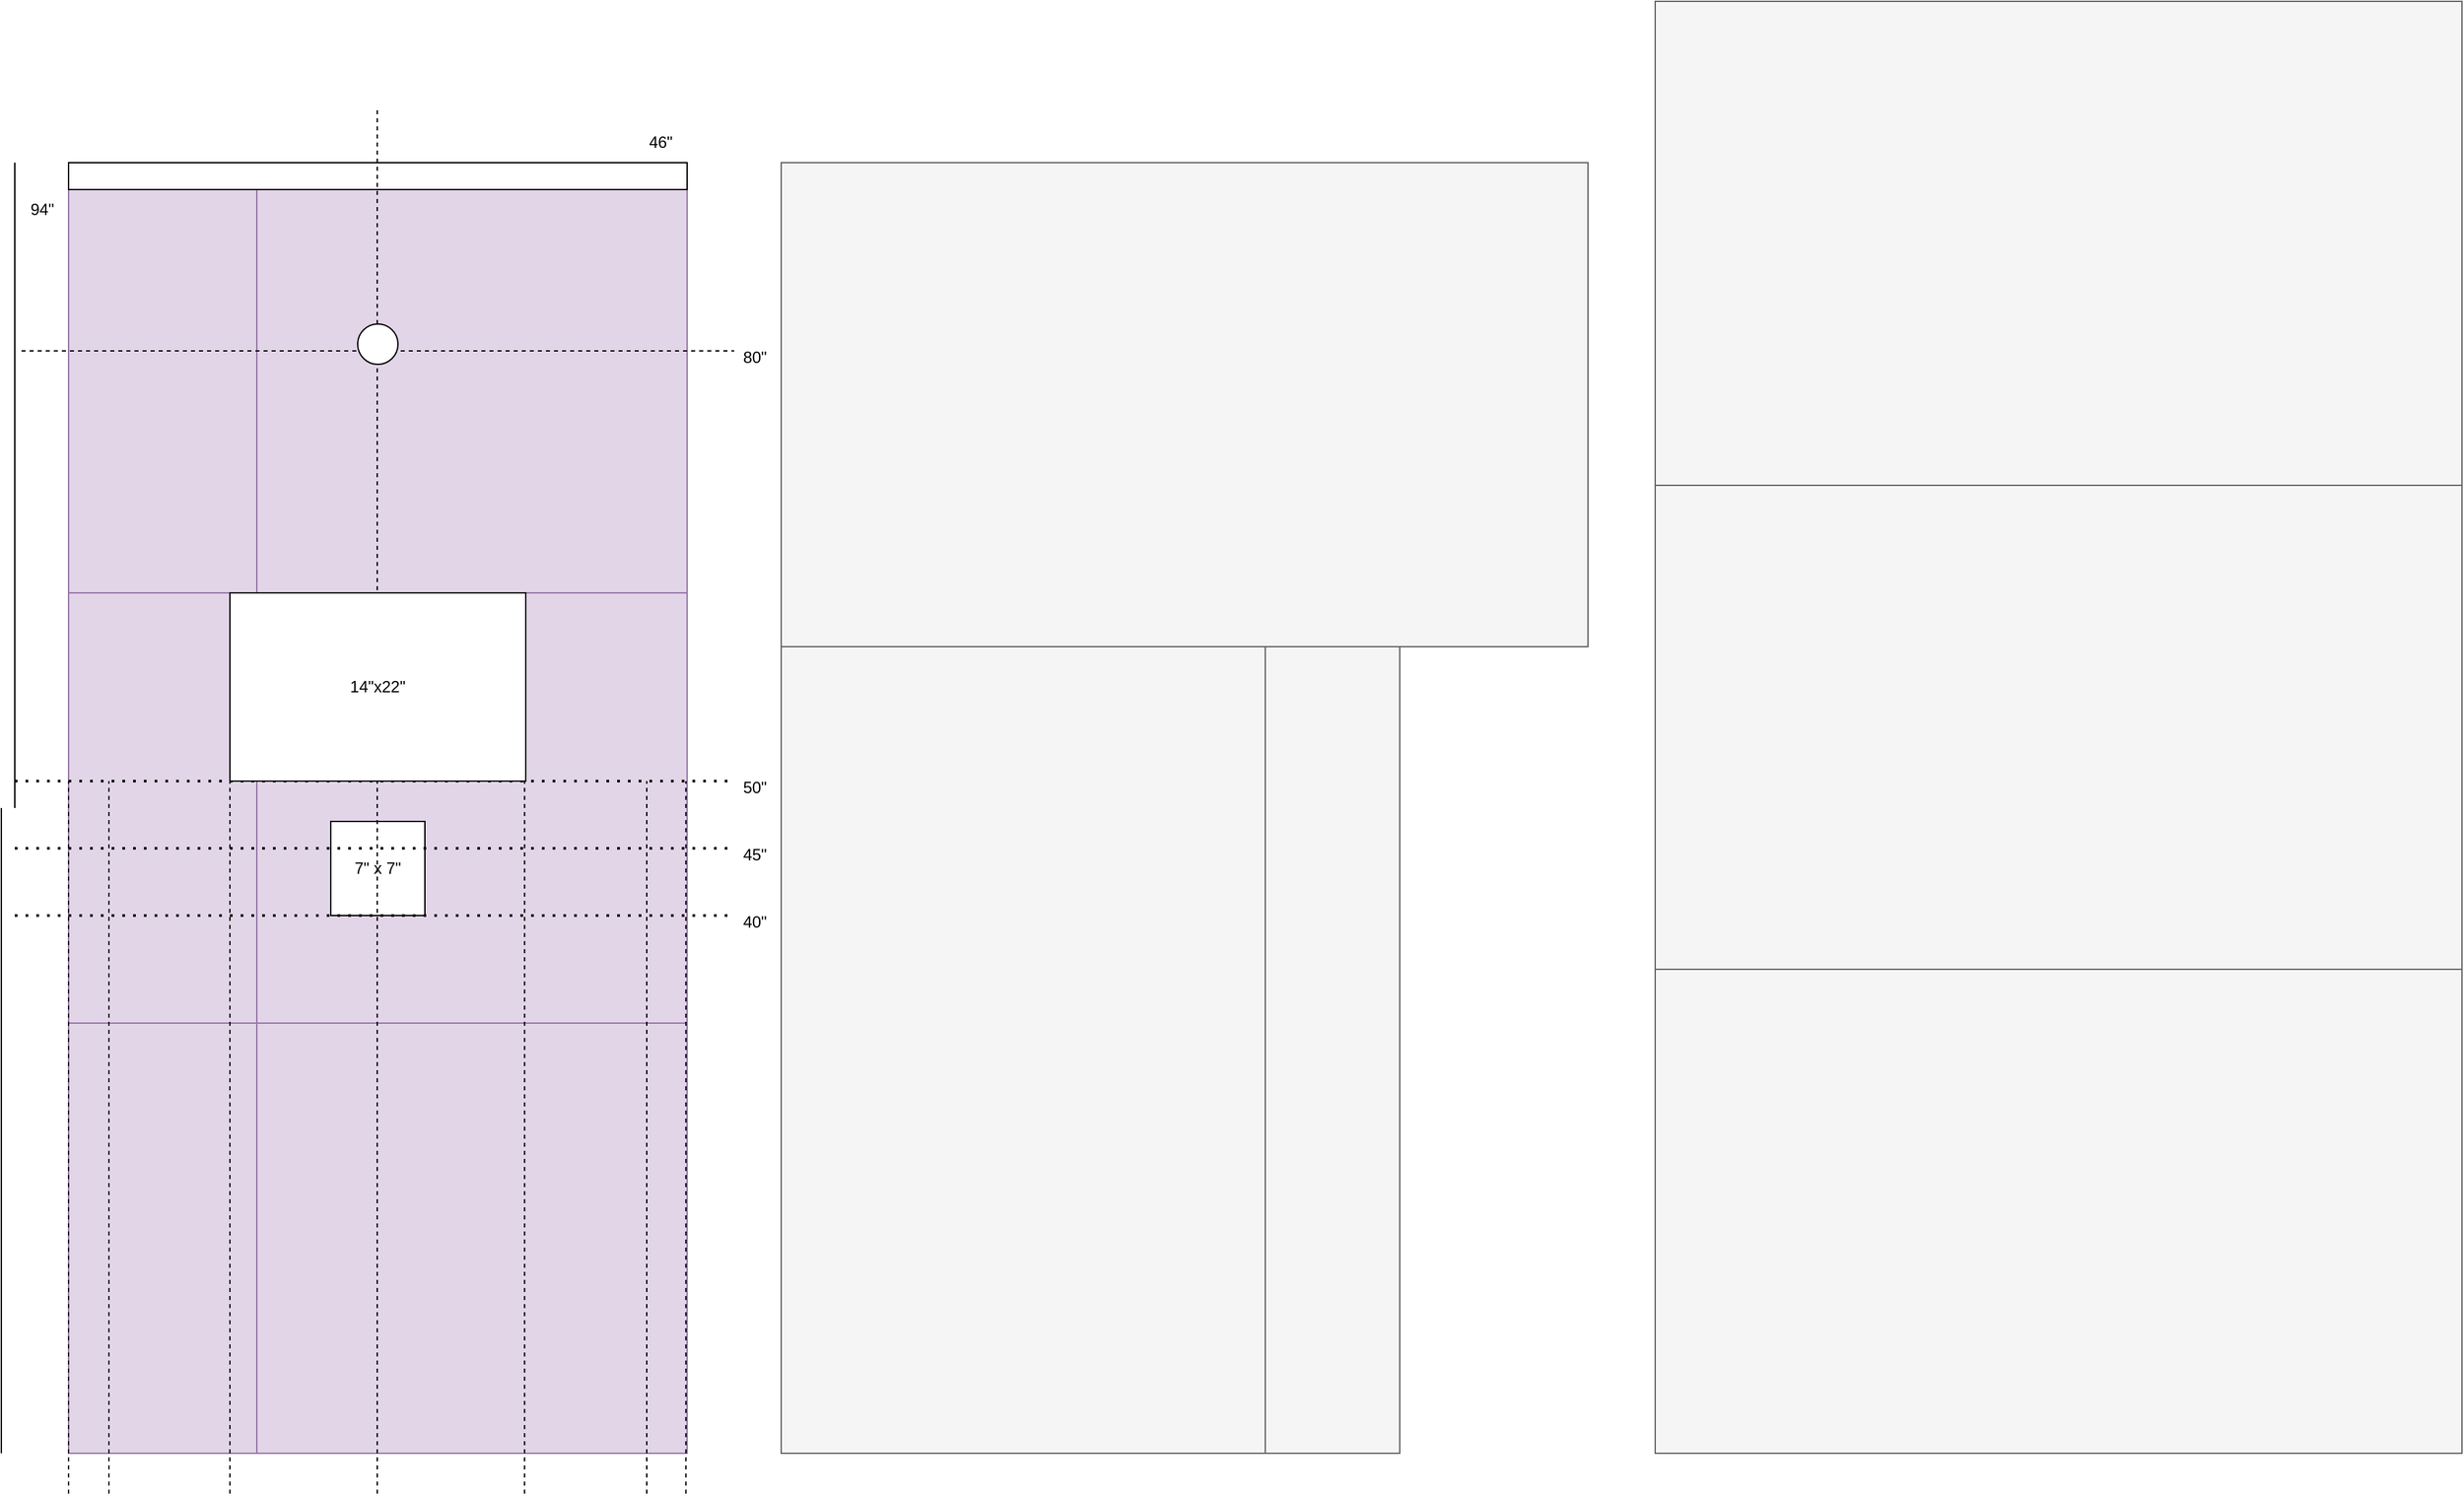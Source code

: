 <mxfile version="24.5.4" type="github">
  <diagram name="Page-1" id="4bd5d27a-524c-7e24-5d5f-89a86ee4fca1">
    <mxGraphModel dx="956" dy="2243" grid="1" gridSize="10" guides="1" tooltips="1" connect="1" arrows="1" fold="1" page="1" pageScale="1" pageWidth="1100" pageHeight="850" background="none" math="0" shadow="0">
      <root>
        <mxCell id="0" />
        <mxCell id="1" parent="0" />
        <mxCell id="HMGfaJB-TrV0AJibgJyJ-1" value="" style="endArrow=none;html=1;rounded=0;entryX=1;entryY=0;entryDx=0;entryDy=0;" edge="1" parent="1" target="HMGfaJB-TrV0AJibgJyJ-12">
          <mxGeometry width="50" height="50" relative="1" as="geometry">
            <mxPoint x="70" y="30" as="sourcePoint" />
            <mxPoint x="560" y="30" as="targetPoint" />
          </mxGeometry>
        </mxCell>
        <mxCell id="HMGfaJB-TrV0AJibgJyJ-3" value="" style="endArrow=none;html=1;rounded=0;exitX=1;exitY=1;exitDx=0;exitDy=0;" edge="1" parent="1" source="HMGfaJB-TrV0AJibgJyJ-10">
          <mxGeometry width="50" height="50" relative="1" as="geometry">
            <mxPoint x="530" y="1000" as="sourcePoint" />
            <mxPoint x="530" y="30" as="targetPoint" />
          </mxGeometry>
        </mxCell>
        <mxCell id="HMGfaJB-TrV0AJibgJyJ-7" value="" style="endArrow=none;html=1;rounded=0;exitX=0;exitY=1;exitDx=0;exitDy=0;" edge="1" parent="1" source="HMGfaJB-TrV0AJibgJyJ-14">
          <mxGeometry width="50" height="50" relative="1" as="geometry">
            <mxPoint x="70" y="1010" as="sourcePoint" />
            <mxPoint x="70" y="30" as="targetPoint" />
          </mxGeometry>
        </mxCell>
        <mxCell id="HMGfaJB-TrV0AJibgJyJ-10" value="" style="whiteSpace=wrap;html=1;aspect=fixed;fillColor=#e1d5e7;strokeColor=#9673a6;" vertex="1" parent="1">
          <mxGeometry x="210" y="670" width="320" height="320" as="geometry" />
        </mxCell>
        <mxCell id="HMGfaJB-TrV0AJibgJyJ-11" value="" style="whiteSpace=wrap;html=1;aspect=fixed;fillColor=#e1d5e7;strokeColor=#9673a6;" vertex="1" parent="1">
          <mxGeometry x="210" y="350" width="320" height="320" as="geometry" />
        </mxCell>
        <mxCell id="HMGfaJB-TrV0AJibgJyJ-12" value="" style="whiteSpace=wrap;html=1;aspect=fixed;fillColor=#e1d5e7;strokeColor=#9673a6;" vertex="1" parent="1">
          <mxGeometry x="210" y="30" width="320" height="320" as="geometry" />
        </mxCell>
        <mxCell id="HMGfaJB-TrV0AJibgJyJ-14" value="" style="rounded=0;whiteSpace=wrap;html=1;fillColor=#e1d5e7;strokeColor=#9673a6;" vertex="1" parent="1">
          <mxGeometry x="70" y="670" width="140" height="320" as="geometry" />
        </mxCell>
        <mxCell id="HMGfaJB-TrV0AJibgJyJ-17" value="" style="rounded=0;whiteSpace=wrap;html=1;fillColor=#e1d5e7;strokeColor=#9673a6;" vertex="1" parent="1">
          <mxGeometry x="70" y="350" width="140" height="320" as="geometry" />
        </mxCell>
        <mxCell id="HMGfaJB-TrV0AJibgJyJ-18" value="" style="rounded=0;whiteSpace=wrap;html=1;fillColor=#e1d5e7;strokeColor=#9673a6;" vertex="1" parent="1">
          <mxGeometry x="70" y="30" width="140" height="320" as="geometry" />
        </mxCell>
        <mxCell id="HMGfaJB-TrV0AJibgJyJ-19" value="" style="endArrow=none;html=1;rounded=0;entryX=-0.016;entryY=0.31;entryDx=0;entryDy=0;entryPerimeter=0;" edge="1" parent="1">
          <mxGeometry width="50" height="50" relative="1" as="geometry">
            <mxPoint x="30" y="510" as="sourcePoint" />
            <mxPoint x="30.0" y="30.0" as="targetPoint" />
          </mxGeometry>
        </mxCell>
        <mxCell id="HMGfaJB-TrV0AJibgJyJ-20" value="" style="endArrow=none;html=1;rounded=0;entryX=-0.016;entryY=0.31;entryDx=0;entryDy=0;entryPerimeter=0;" edge="1" parent="1">
          <mxGeometry width="50" height="50" relative="1" as="geometry">
            <mxPoint x="20" y="990" as="sourcePoint" />
            <mxPoint x="20.0" y="510.0" as="targetPoint" />
          </mxGeometry>
        </mxCell>
        <mxCell id="HMGfaJB-TrV0AJibgJyJ-8" value="" style="endArrow=none;html=1;rounded=0;" edge="1" parent="1">
          <mxGeometry width="50" height="50" relative="1" as="geometry">
            <mxPoint x="70" y="50" as="sourcePoint" />
            <mxPoint x="530" y="50" as="targetPoint" />
            <Array as="points">
              <mxPoint x="300" y="50" />
            </Array>
          </mxGeometry>
        </mxCell>
        <mxCell id="HMGfaJB-TrV0AJibgJyJ-24" value="94&quot;" style="text;html=1;align=center;verticalAlign=middle;resizable=0;points=[];autosize=1;strokeColor=none;fillColor=none;" vertex="1" parent="1">
          <mxGeometry x="30" y="50" width="40" height="30" as="geometry" />
        </mxCell>
        <mxCell id="HMGfaJB-TrV0AJibgJyJ-26" value="46&quot;" style="text;html=1;align=center;verticalAlign=middle;resizable=0;points=[];autosize=1;strokeColor=none;fillColor=none;" vertex="1" parent="1">
          <mxGeometry x="490" width="40" height="30" as="geometry" />
        </mxCell>
        <mxCell id="HMGfaJB-TrV0AJibgJyJ-23" value="7&quot; x 7&quot;" style="whiteSpace=wrap;html=1;aspect=fixed;" vertex="1" parent="1">
          <mxGeometry x="265" y="520" width="70" height="70" as="geometry" />
        </mxCell>
        <mxCell id="HMGfaJB-TrV0AJibgJyJ-30" value="" style="endArrow=none;dashed=1;html=1;dashPattern=1 3;strokeWidth=2;rounded=0;" edge="1" parent="1">
          <mxGeometry width="50" height="50" relative="1" as="geometry">
            <mxPoint x="30" y="590" as="sourcePoint" />
            <mxPoint x="560" y="590" as="targetPoint" />
          </mxGeometry>
        </mxCell>
        <mxCell id="HMGfaJB-TrV0AJibgJyJ-32" value="" style="endArrow=none;dashed=1;html=1;rounded=0;" edge="1" parent="1">
          <mxGeometry width="50" height="50" relative="1" as="geometry">
            <mxPoint x="35" y="170" as="sourcePoint" />
            <mxPoint x="565" y="170" as="targetPoint" />
          </mxGeometry>
        </mxCell>
        <mxCell id="HMGfaJB-TrV0AJibgJyJ-36" value="" style="endArrow=none;dashed=1;html=1;dashPattern=1 3;strokeWidth=2;rounded=0;" edge="1" parent="1">
          <mxGeometry width="50" height="50" relative="1" as="geometry">
            <mxPoint x="30" y="490" as="sourcePoint" />
            <mxPoint x="560" y="490" as="targetPoint" />
          </mxGeometry>
        </mxCell>
        <mxCell id="HMGfaJB-TrV0AJibgJyJ-37" value="" style="endArrow=none;dashed=1;html=1;dashPattern=1 3;strokeWidth=2;rounded=0;" edge="1" parent="1">
          <mxGeometry width="50" height="50" relative="1" as="geometry">
            <mxPoint x="30" y="540" as="sourcePoint" />
            <mxPoint x="560" y="540" as="targetPoint" />
          </mxGeometry>
        </mxCell>
        <mxCell id="HMGfaJB-TrV0AJibgJyJ-38" value="40&quot;" style="text;html=1;align=center;verticalAlign=middle;resizable=0;points=[];autosize=1;strokeColor=none;fillColor=none;" vertex="1" parent="1">
          <mxGeometry x="560" y="580" width="40" height="30" as="geometry" />
        </mxCell>
        <mxCell id="HMGfaJB-TrV0AJibgJyJ-39" value="45&quot;" style="text;html=1;align=center;verticalAlign=middle;resizable=0;points=[];autosize=1;strokeColor=none;fillColor=none;" vertex="1" parent="1">
          <mxGeometry x="560" y="530" width="40" height="30" as="geometry" />
        </mxCell>
        <mxCell id="HMGfaJB-TrV0AJibgJyJ-40" value="50&quot;" style="text;html=1;align=center;verticalAlign=middle;resizable=0;points=[];autosize=1;strokeColor=none;fillColor=none;" vertex="1" parent="1">
          <mxGeometry x="560" y="480" width="40" height="30" as="geometry" />
        </mxCell>
        <mxCell id="HMGfaJB-TrV0AJibgJyJ-42" value="80&quot;" style="text;html=1;align=center;verticalAlign=middle;resizable=0;points=[];autosize=1;strokeColor=none;fillColor=none;" vertex="1" parent="1">
          <mxGeometry x="560" y="160" width="40" height="30" as="geometry" />
        </mxCell>
        <mxCell id="HMGfaJB-TrV0AJibgJyJ-43" value="" style="rounded=0;whiteSpace=wrap;html=1;fillColor=#f5f5f5;fontColor=#333333;strokeColor=#666666;" vertex="1" parent="1">
          <mxGeometry x="600" y="390" width="360" height="600" as="geometry" />
        </mxCell>
        <mxCell id="HMGfaJB-TrV0AJibgJyJ-44" value="" style="rounded=0;whiteSpace=wrap;html=1;fillColor=#f5f5f5;fontColor=#333333;strokeColor=#666666;" vertex="1" parent="1">
          <mxGeometry x="960" y="390" width="100" height="600" as="geometry" />
        </mxCell>
        <mxCell id="HMGfaJB-TrV0AJibgJyJ-45" value="" style="rounded=0;whiteSpace=wrap;html=1;fillColor=#f5f5f5;fontColor=#333333;strokeColor=#666666;direction=south;" vertex="1" parent="1">
          <mxGeometry x="600" y="30" width="600" height="360" as="geometry" />
        </mxCell>
        <mxCell id="HMGfaJB-TrV0AJibgJyJ-46" value="" style="rounded=0;whiteSpace=wrap;html=1;" vertex="1" parent="1">
          <mxGeometry x="70" y="30" width="460" height="20" as="geometry" />
        </mxCell>
        <mxCell id="HMGfaJB-TrV0AJibgJyJ-47" value="" style="endArrow=none;dashed=1;html=1;rounded=0;" edge="1" parent="1">
          <mxGeometry width="50" height="50" relative="1" as="geometry">
            <mxPoint x="299.57" y="1020" as="sourcePoint" />
            <mxPoint x="299.57" y="-10" as="targetPoint" />
          </mxGeometry>
        </mxCell>
        <mxCell id="HMGfaJB-TrV0AJibgJyJ-33" value="14&quot;x22&quot;" style="rounded=0;whiteSpace=wrap;html=1;" vertex="1" parent="1">
          <mxGeometry x="190" y="350" width="220" height="140" as="geometry" />
        </mxCell>
        <mxCell id="HMGfaJB-TrV0AJibgJyJ-25" value="" style="ellipse;whiteSpace=wrap;html=1;aspect=fixed;" vertex="1" parent="1">
          <mxGeometry x="285" y="150" width="30" height="30" as="geometry" />
        </mxCell>
        <mxCell id="HMGfaJB-TrV0AJibgJyJ-49" value="" style="rounded=0;whiteSpace=wrap;html=1;fillColor=#f5f5f5;fontColor=#333333;strokeColor=#666666;direction=south;" vertex="1" parent="1">
          <mxGeometry x="1250" y="630" width="600" height="360" as="geometry" />
        </mxCell>
        <mxCell id="HMGfaJB-TrV0AJibgJyJ-50" value="" style="rounded=0;whiteSpace=wrap;html=1;fillColor=#f5f5f5;fontColor=#333333;strokeColor=#666666;direction=south;" vertex="1" parent="1">
          <mxGeometry x="1250" y="270" width="600" height="360" as="geometry" />
        </mxCell>
        <mxCell id="HMGfaJB-TrV0AJibgJyJ-51" value="" style="rounded=0;whiteSpace=wrap;html=1;fillColor=#f5f5f5;fontColor=#333333;strokeColor=#666666;direction=south;" vertex="1" parent="1">
          <mxGeometry x="1250" y="-90" width="600" height="360" as="geometry" />
        </mxCell>
        <mxCell id="HMGfaJB-TrV0AJibgJyJ-52" value="" style="endArrow=none;dashed=1;html=1;rounded=0;" edge="1" parent="1">
          <mxGeometry width="50" height="50" relative="1" as="geometry">
            <mxPoint x="190" y="1020" as="sourcePoint" />
            <mxPoint x="190" y="490" as="targetPoint" />
          </mxGeometry>
        </mxCell>
        <mxCell id="HMGfaJB-TrV0AJibgJyJ-53" value="" style="endArrow=none;dashed=1;html=1;rounded=0;" edge="1" parent="1">
          <mxGeometry width="50" height="50" relative="1" as="geometry">
            <mxPoint x="70" y="1020" as="sourcePoint" />
            <mxPoint x="70" y="490" as="targetPoint" />
          </mxGeometry>
        </mxCell>
        <mxCell id="HMGfaJB-TrV0AJibgJyJ-54" value="" style="endArrow=none;dashed=1;html=1;rounded=0;" edge="1" parent="1">
          <mxGeometry width="50" height="50" relative="1" as="geometry">
            <mxPoint x="100" y="1020" as="sourcePoint" />
            <mxPoint x="100" y="490" as="targetPoint" />
          </mxGeometry>
        </mxCell>
        <mxCell id="HMGfaJB-TrV0AJibgJyJ-55" value="" style="endArrow=none;dashed=1;html=1;rounded=0;" edge="1" parent="1">
          <mxGeometry width="50" height="50" relative="1" as="geometry">
            <mxPoint x="409.13" y="1020" as="sourcePoint" />
            <mxPoint x="409.13" y="490" as="targetPoint" />
          </mxGeometry>
        </mxCell>
        <mxCell id="HMGfaJB-TrV0AJibgJyJ-56" value="" style="endArrow=none;dashed=1;html=1;rounded=0;" edge="1" parent="1">
          <mxGeometry width="50" height="50" relative="1" as="geometry">
            <mxPoint x="529.13" y="1020" as="sourcePoint" />
            <mxPoint x="529.13" y="490" as="targetPoint" />
          </mxGeometry>
        </mxCell>
        <mxCell id="HMGfaJB-TrV0AJibgJyJ-57" value="" style="endArrow=none;dashed=1;html=1;rounded=0;" edge="1" parent="1">
          <mxGeometry width="50" height="50" relative="1" as="geometry">
            <mxPoint x="500" y="1020" as="sourcePoint" />
            <mxPoint x="500" y="490" as="targetPoint" />
          </mxGeometry>
        </mxCell>
      </root>
    </mxGraphModel>
  </diagram>
</mxfile>
